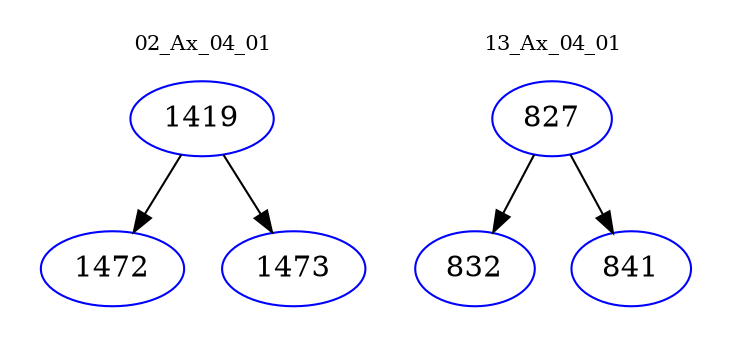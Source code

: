digraph{
subgraph cluster_0 {
color = white
label = "02_Ax_04_01";
fontsize=10;
T0_1419 [label="1419", color="blue"]
T0_1419 -> T0_1472 [color="black"]
T0_1472 [label="1472", color="blue"]
T0_1419 -> T0_1473 [color="black"]
T0_1473 [label="1473", color="blue"]
}
subgraph cluster_1 {
color = white
label = "13_Ax_04_01";
fontsize=10;
T1_827 [label="827", color="blue"]
T1_827 -> T1_832 [color="black"]
T1_832 [label="832", color="blue"]
T1_827 -> T1_841 [color="black"]
T1_841 [label="841", color="blue"]
}
}
